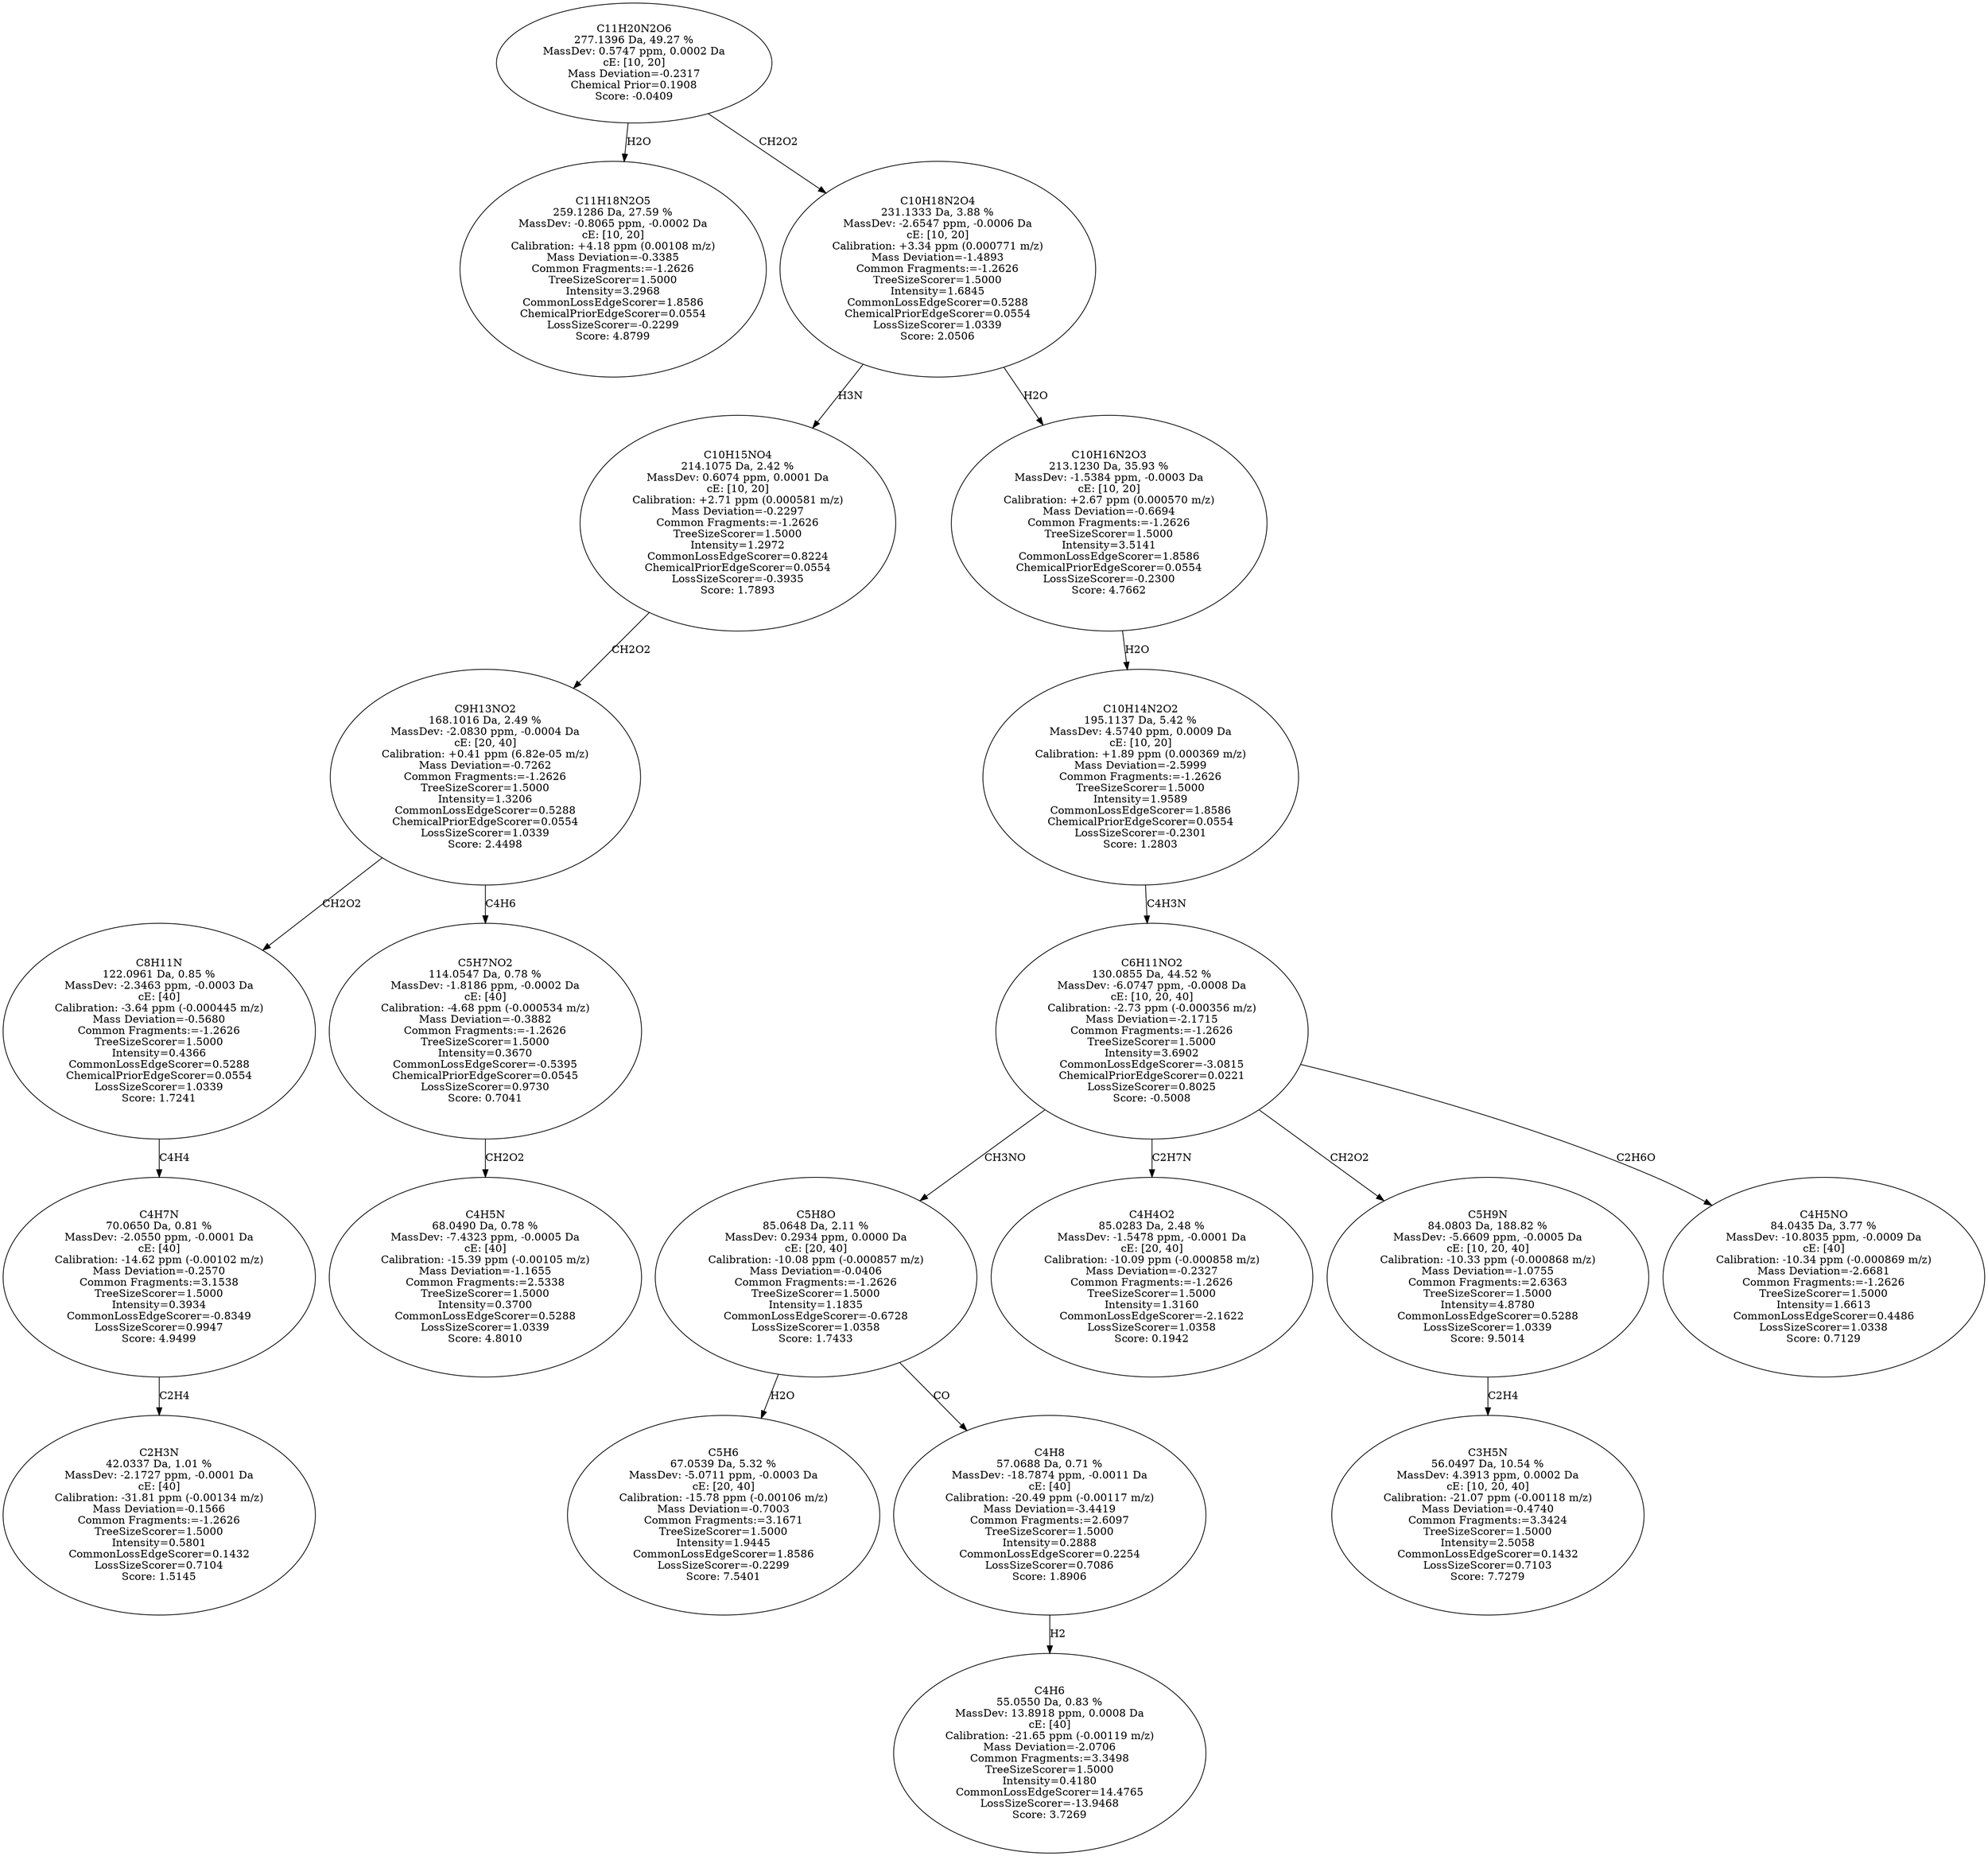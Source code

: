 strict digraph {
v1 [label="C11H18N2O5\n259.1286 Da, 27.59 %\nMassDev: -0.8065 ppm, -0.0002 Da\ncE: [10, 20]\nCalibration: +4.18 ppm (0.00108 m/z)\nMass Deviation=-0.3385\nCommon Fragments:=-1.2626\nTreeSizeScorer=1.5000\nIntensity=3.2968\nCommonLossEdgeScorer=1.8586\nChemicalPriorEdgeScorer=0.0554\nLossSizeScorer=-0.2299\nScore: 4.8799"];
v2 [label="C2H3N\n42.0337 Da, 1.01 %\nMassDev: -2.1727 ppm, -0.0001 Da\ncE: [40]\nCalibration: -31.81 ppm (-0.00134 m/z)\nMass Deviation=-0.1566\nCommon Fragments:=-1.2626\nTreeSizeScorer=1.5000\nIntensity=0.5801\nCommonLossEdgeScorer=0.1432\nLossSizeScorer=0.7104\nScore: 1.5145"];
v3 [label="C4H7N\n70.0650 Da, 0.81 %\nMassDev: -2.0550 ppm, -0.0001 Da\ncE: [40]\nCalibration: -14.62 ppm (-0.00102 m/z)\nMass Deviation=-0.2570\nCommon Fragments:=3.1538\nTreeSizeScorer=1.5000\nIntensity=0.3934\nCommonLossEdgeScorer=-0.8349\nLossSizeScorer=0.9947\nScore: 4.9499"];
v4 [label="C8H11N\n122.0961 Da, 0.85 %\nMassDev: -2.3463 ppm, -0.0003 Da\ncE: [40]\nCalibration: -3.64 ppm (-0.000445 m/z)\nMass Deviation=-0.5680\nCommon Fragments:=-1.2626\nTreeSizeScorer=1.5000\nIntensity=0.4366\nCommonLossEdgeScorer=0.5288\nChemicalPriorEdgeScorer=0.0554\nLossSizeScorer=1.0339\nScore: 1.7241"];
v5 [label="C4H5N\n68.0490 Da, 0.78 %\nMassDev: -7.4323 ppm, -0.0005 Da\ncE: [40]\nCalibration: -15.39 ppm (-0.00105 m/z)\nMass Deviation=-1.1655\nCommon Fragments:=2.5338\nTreeSizeScorer=1.5000\nIntensity=0.3700\nCommonLossEdgeScorer=0.5288\nLossSizeScorer=1.0339\nScore: 4.8010"];
v6 [label="C5H7NO2\n114.0547 Da, 0.78 %\nMassDev: -1.8186 ppm, -0.0002 Da\ncE: [40]\nCalibration: -4.68 ppm (-0.000534 m/z)\nMass Deviation=-0.3882\nCommon Fragments:=-1.2626\nTreeSizeScorer=1.5000\nIntensity=0.3670\nCommonLossEdgeScorer=-0.5395\nChemicalPriorEdgeScorer=0.0545\nLossSizeScorer=0.9730\nScore: 0.7041"];
v7 [label="C9H13NO2\n168.1016 Da, 2.49 %\nMassDev: -2.0830 ppm, -0.0004 Da\ncE: [20, 40]\nCalibration: +0.41 ppm (6.82e-05 m/z)\nMass Deviation=-0.7262\nCommon Fragments:=-1.2626\nTreeSizeScorer=1.5000\nIntensity=1.3206\nCommonLossEdgeScorer=0.5288\nChemicalPriorEdgeScorer=0.0554\nLossSizeScorer=1.0339\nScore: 2.4498"];
v8 [label="C10H15NO4\n214.1075 Da, 2.42 %\nMassDev: 0.6074 ppm, 0.0001 Da\ncE: [10, 20]\nCalibration: +2.71 ppm (0.000581 m/z)\nMass Deviation=-0.2297\nCommon Fragments:=-1.2626\nTreeSizeScorer=1.5000\nIntensity=1.2972\nCommonLossEdgeScorer=0.8224\nChemicalPriorEdgeScorer=0.0554\nLossSizeScorer=-0.3935\nScore: 1.7893"];
v9 [label="C5H6\n67.0539 Da, 5.32 %\nMassDev: -5.0711 ppm, -0.0003 Da\ncE: [20, 40]\nCalibration: -15.78 ppm (-0.00106 m/z)\nMass Deviation=-0.7003\nCommon Fragments:=3.1671\nTreeSizeScorer=1.5000\nIntensity=1.9445\nCommonLossEdgeScorer=1.8586\nLossSizeScorer=-0.2299\nScore: 7.5401"];
v10 [label="C4H6\n55.0550 Da, 0.83 %\nMassDev: 13.8918 ppm, 0.0008 Da\ncE: [40]\nCalibration: -21.65 ppm (-0.00119 m/z)\nMass Deviation=-2.0706\nCommon Fragments:=3.3498\nTreeSizeScorer=1.5000\nIntensity=0.4180\nCommonLossEdgeScorer=14.4765\nLossSizeScorer=-13.9468\nScore: 3.7269"];
v11 [label="C4H8\n57.0688 Da, 0.71 %\nMassDev: -18.7874 ppm, -0.0011 Da\ncE: [40]\nCalibration: -20.49 ppm (-0.00117 m/z)\nMass Deviation=-3.4419\nCommon Fragments:=2.6097\nTreeSizeScorer=1.5000\nIntensity=0.2888\nCommonLossEdgeScorer=0.2254\nLossSizeScorer=0.7086\nScore: 1.8906"];
v12 [label="C5H8O\n85.0648 Da, 2.11 %\nMassDev: 0.2934 ppm, 0.0000 Da\ncE: [20, 40]\nCalibration: -10.08 ppm (-0.000857 m/z)\nMass Deviation=-0.0406\nCommon Fragments:=-1.2626\nTreeSizeScorer=1.5000\nIntensity=1.1835\nCommonLossEdgeScorer=-0.6728\nLossSizeScorer=1.0358\nScore: 1.7433"];
v13 [label="C4H4O2\n85.0283 Da, 2.48 %\nMassDev: -1.5478 ppm, -0.0001 Da\ncE: [20, 40]\nCalibration: -10.09 ppm (-0.000858 m/z)\nMass Deviation=-0.2327\nCommon Fragments:=-1.2626\nTreeSizeScorer=1.5000\nIntensity=1.3160\nCommonLossEdgeScorer=-2.1622\nLossSizeScorer=1.0358\nScore: 0.1942"];
v14 [label="C3H5N\n56.0497 Da, 10.54 %\nMassDev: 4.3913 ppm, 0.0002 Da\ncE: [10, 20, 40]\nCalibration: -21.07 ppm (-0.00118 m/z)\nMass Deviation=-0.4740\nCommon Fragments:=3.3424\nTreeSizeScorer=1.5000\nIntensity=2.5058\nCommonLossEdgeScorer=0.1432\nLossSizeScorer=0.7103\nScore: 7.7279"];
v15 [label="C5H9N\n84.0803 Da, 188.82 %\nMassDev: -5.6609 ppm, -0.0005 Da\ncE: [10, 20, 40]\nCalibration: -10.33 ppm (-0.000868 m/z)\nMass Deviation=-1.0755\nCommon Fragments:=2.6363\nTreeSizeScorer=1.5000\nIntensity=4.8780\nCommonLossEdgeScorer=0.5288\nLossSizeScorer=1.0339\nScore: 9.5014"];
v16 [label="C4H5NO\n84.0435 Da, 3.77 %\nMassDev: -10.8035 ppm, -0.0009 Da\ncE: [40]\nCalibration: -10.34 ppm (-0.000869 m/z)\nMass Deviation=-2.6681\nCommon Fragments:=-1.2626\nTreeSizeScorer=1.5000\nIntensity=1.6613\nCommonLossEdgeScorer=0.4486\nLossSizeScorer=1.0338\nScore: 0.7129"];
v17 [label="C6H11NO2\n130.0855 Da, 44.52 %\nMassDev: -6.0747 ppm, -0.0008 Da\ncE: [10, 20, 40]\nCalibration: -2.73 ppm (-0.000356 m/z)\nMass Deviation=-2.1715\nCommon Fragments:=-1.2626\nTreeSizeScorer=1.5000\nIntensity=3.6902\nCommonLossEdgeScorer=-3.0815\nChemicalPriorEdgeScorer=0.0221\nLossSizeScorer=0.8025\nScore: -0.5008"];
v18 [label="C10H14N2O2\n195.1137 Da, 5.42 %\nMassDev: 4.5740 ppm, 0.0009 Da\ncE: [10, 20]\nCalibration: +1.89 ppm (0.000369 m/z)\nMass Deviation=-2.5999\nCommon Fragments:=-1.2626\nTreeSizeScorer=1.5000\nIntensity=1.9589\nCommonLossEdgeScorer=1.8586\nChemicalPriorEdgeScorer=0.0554\nLossSizeScorer=-0.2301\nScore: 1.2803"];
v19 [label="C10H16N2O3\n213.1230 Da, 35.93 %\nMassDev: -1.5384 ppm, -0.0003 Da\ncE: [10, 20]\nCalibration: +2.67 ppm (0.000570 m/z)\nMass Deviation=-0.6694\nCommon Fragments:=-1.2626\nTreeSizeScorer=1.5000\nIntensity=3.5141\nCommonLossEdgeScorer=1.8586\nChemicalPriorEdgeScorer=0.0554\nLossSizeScorer=-0.2300\nScore: 4.7662"];
v20 [label="C10H18N2O4\n231.1333 Da, 3.88 %\nMassDev: -2.6547 ppm, -0.0006 Da\ncE: [10, 20]\nCalibration: +3.34 ppm (0.000771 m/z)\nMass Deviation=-1.4893\nCommon Fragments:=-1.2626\nTreeSizeScorer=1.5000\nIntensity=1.6845\nCommonLossEdgeScorer=0.5288\nChemicalPriorEdgeScorer=0.0554\nLossSizeScorer=1.0339\nScore: 2.0506"];
v21 [label="C11H20N2O6\n277.1396 Da, 49.27 %\nMassDev: 0.5747 ppm, 0.0002 Da\ncE: [10, 20]\nMass Deviation=-0.2317\nChemical Prior=0.1908\nScore: -0.0409"];
v21 -> v1 [label="H2O"];
v3 -> v2 [label="C2H4"];
v4 -> v3 [label="C4H4"];
v7 -> v4 [label="CH2O2"];
v6 -> v5 [label="CH2O2"];
v7 -> v6 [label="C4H6"];
v8 -> v7 [label="CH2O2"];
v20 -> v8 [label="H3N"];
v12 -> v9 [label="H2O"];
v11 -> v10 [label="H2"];
v12 -> v11 [label="CO"];
v17 -> v12 [label="CH3NO"];
v17 -> v13 [label="C2H7N"];
v15 -> v14 [label="C2H4"];
v17 -> v15 [label="CH2O2"];
v17 -> v16 [label="C2H6O"];
v18 -> v17 [label="C4H3N"];
v19 -> v18 [label="H2O"];
v20 -> v19 [label="H2O"];
v21 -> v20 [label="CH2O2"];
}